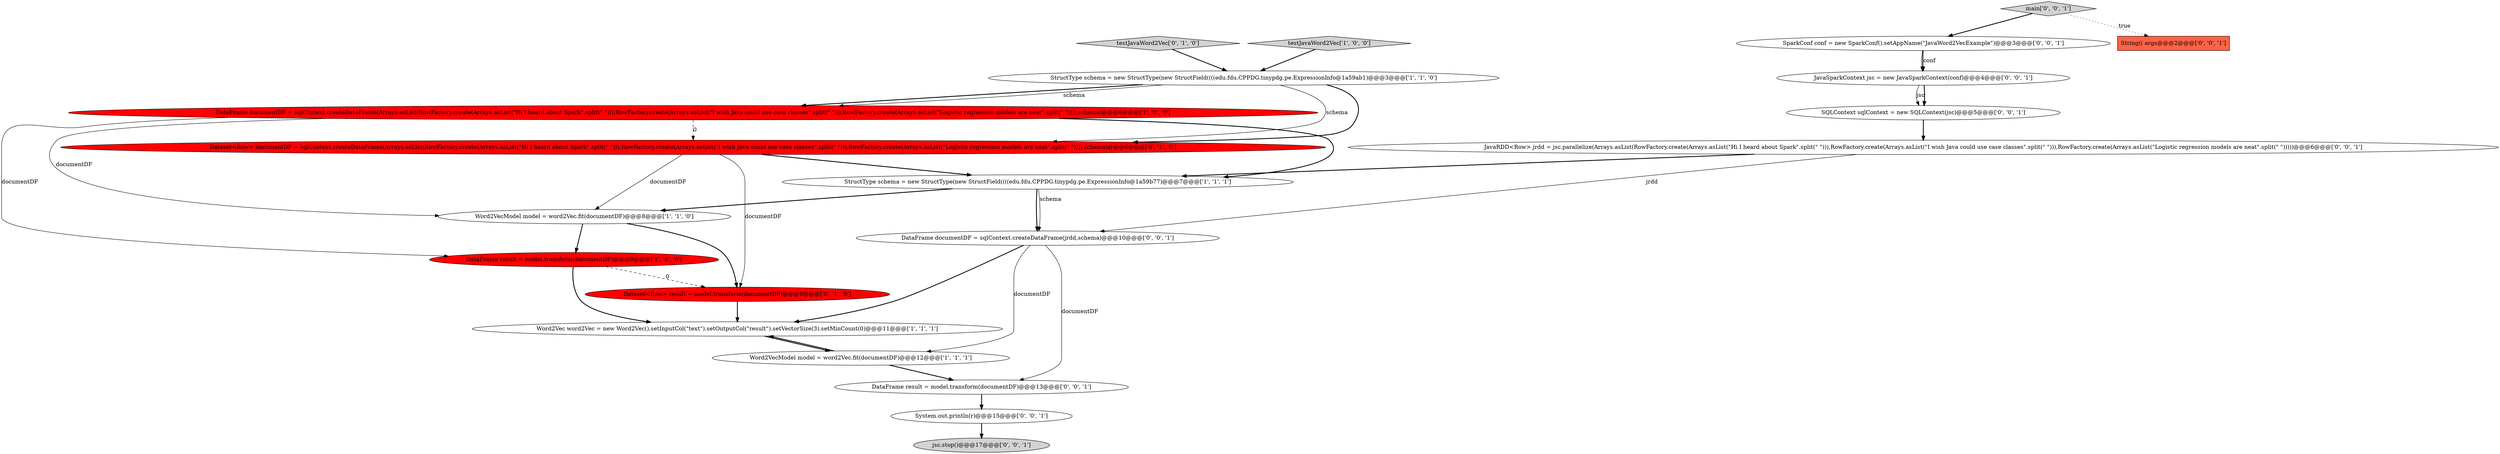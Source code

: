 digraph {
12 [style = filled, label = "System.out.println(r)@@@15@@@['0', '0', '1']", fillcolor = white, shape = ellipse image = "AAA0AAABBB3BBB"];
8 [style = filled, label = "testJavaWord2Vec['0', '1', '0']", fillcolor = lightgray, shape = diamond image = "AAA0AAABBB2BBB"];
2 [style = filled, label = "DataFrame documentDF = sqlContext.createDataFrame(Arrays.asList(RowFactory.create(Arrays.asList(\"Hi I heard about Spark\".split(\" \"))),RowFactory.create(Arrays.asList(\"I wish Java could use case classes\".split(\" \"))),RowFactory.create(Arrays.asList(\"Logistic regression models are neat\".split(\" \")))),schema)@@@6@@@['1', '0', '0']", fillcolor = red, shape = ellipse image = "AAA1AAABBB1BBB"];
15 [style = filled, label = "String(( args@@@2@@@['0', '0', '1']", fillcolor = tomato, shape = box image = "AAA0AAABBB3BBB"];
1 [style = filled, label = "Word2Vec word2Vec = new Word2Vec().setInputCol(\"text\").setOutputCol(\"result\").setVectorSize(3).setMinCount(0)@@@11@@@['1', '1', '1']", fillcolor = white, shape = ellipse image = "AAA0AAABBB1BBB"];
13 [style = filled, label = "main['0', '0', '1']", fillcolor = lightgray, shape = diamond image = "AAA0AAABBB3BBB"];
6 [style = filled, label = "StructType schema = new StructType(new StructField((((edu.fdu.CPPDG.tinypdg.pe.ExpressionInfo@1a59ab1)@@@3@@@['1', '1', '0']", fillcolor = white, shape = ellipse image = "AAA0AAABBB1BBB"];
10 [style = filled, label = "Dataset<Row> result = model.transform(documentDF)@@@9@@@['0', '1', '0']", fillcolor = red, shape = ellipse image = "AAA1AAABBB2BBB"];
19 [style = filled, label = "DataFrame documentDF = sqlContext.createDataFrame(jrdd,schema)@@@10@@@['0', '0', '1']", fillcolor = white, shape = ellipse image = "AAA0AAABBB3BBB"];
18 [style = filled, label = "jsc.stop()@@@17@@@['0', '0', '1']", fillcolor = lightgray, shape = ellipse image = "AAA0AAABBB3BBB"];
11 [style = filled, label = "JavaSparkContext jsc = new JavaSparkContext(conf)@@@4@@@['0', '0', '1']", fillcolor = white, shape = ellipse image = "AAA0AAABBB3BBB"];
14 [style = filled, label = "DataFrame result = model.transform(documentDF)@@@13@@@['0', '0', '1']", fillcolor = white, shape = ellipse image = "AAA0AAABBB3BBB"];
9 [style = filled, label = "Dataset<Row> documentDF = sqlContext.createDataFrame(Arrays.asList(RowFactory.create(Arrays.asList(\"Hi I heard about Spark\".split(\" \"))),RowFactory.create(Arrays.asList(\"I wish Java could use case classes\".split(\" \"))),RowFactory.create(Arrays.asList(\"Logistic regression models are neat\".split(\" \")))),schema)@@@6@@@['0', '1', '0']", fillcolor = red, shape = ellipse image = "AAA1AAABBB2BBB"];
3 [style = filled, label = "StructType schema = new StructType(new StructField((((edu.fdu.CPPDG.tinypdg.pe.ExpressionInfo@1a59b77)@@@7@@@['1', '1', '1']", fillcolor = white, shape = ellipse image = "AAA0AAABBB1BBB"];
4 [style = filled, label = "Word2VecModel model = word2Vec.fit(documentDF)@@@8@@@['1', '1', '0']", fillcolor = white, shape = ellipse image = "AAA0AAABBB1BBB"];
20 [style = filled, label = "SparkConf conf = new SparkConf().setAppName(\"JavaWord2VecExample\")@@@3@@@['0', '0', '1']", fillcolor = white, shape = ellipse image = "AAA0AAABBB3BBB"];
7 [style = filled, label = "DataFrame result = model.transform(documentDF)@@@9@@@['1', '0', '0']", fillcolor = red, shape = ellipse image = "AAA1AAABBB1BBB"];
17 [style = filled, label = "SQLContext sqlContext = new SQLContext(jsc)@@@5@@@['0', '0', '1']", fillcolor = white, shape = ellipse image = "AAA0AAABBB3BBB"];
16 [style = filled, label = "JavaRDD<Row> jrdd = jsc.parallelize(Arrays.asList(RowFactory.create(Arrays.asList(\"Hi I heard about Spark\".split(\" \"))),RowFactory.create(Arrays.asList(\"I wish Java could use case classes\".split(\" \"))),RowFactory.create(Arrays.asList(\"Logistic regression models are neat\".split(\" \")))))@@@6@@@['0', '0', '1']", fillcolor = white, shape = ellipse image = "AAA0AAABBB3BBB"];
0 [style = filled, label = "Word2VecModel model = word2Vec.fit(documentDF)@@@12@@@['1', '1', '1']", fillcolor = white, shape = ellipse image = "AAA0AAABBB1BBB"];
5 [style = filled, label = "testJavaWord2Vec['1', '0', '0']", fillcolor = lightgray, shape = diamond image = "AAA0AAABBB1BBB"];
4->10 [style = bold, label=""];
16->3 [style = bold, label=""];
2->4 [style = solid, label="documentDF"];
7->1 [style = bold, label=""];
2->7 [style = solid, label="documentDF"];
2->3 [style = bold, label=""];
8->6 [style = bold, label=""];
1->0 [style = bold, label=""];
20->11 [style = bold, label=""];
9->4 [style = solid, label="documentDF"];
3->4 [style = bold, label=""];
4->7 [style = bold, label=""];
6->2 [style = bold, label=""];
6->2 [style = solid, label="schema"];
19->1 [style = bold, label=""];
0->14 [style = bold, label=""];
5->6 [style = bold, label=""];
3->19 [style = bold, label=""];
2->9 [style = dashed, label="0"];
0->1 [style = bold, label=""];
14->12 [style = bold, label=""];
19->0 [style = solid, label="documentDF"];
11->17 [style = solid, label="jsc"];
12->18 [style = bold, label=""];
9->3 [style = bold, label=""];
11->17 [style = bold, label=""];
7->10 [style = dashed, label="0"];
13->15 [style = dotted, label="true"];
16->19 [style = solid, label="jrdd"];
6->9 [style = bold, label=""];
10->1 [style = bold, label=""];
19->14 [style = solid, label="documentDF"];
6->9 [style = solid, label="schema"];
20->11 [style = solid, label="conf"];
17->16 [style = bold, label=""];
3->19 [style = solid, label="schema"];
9->10 [style = solid, label="documentDF"];
13->20 [style = bold, label=""];
}
